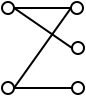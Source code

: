 <?xml version="1.0" encoding="UTF-8"?>
<dia:diagram xmlns:dia="http://www.lysator.liu.se/~alla/dia/">
  <dia:layer name="Hintergrund" visible="true">
    <dia:object type="Standard - Ellipse" version="0" id="O0">
      <dia:attribute name="obj_pos">
        <dia:point val="9.7,9.2"/>
      </dia:attribute>
      <dia:attribute name="obj_bb">
        <dia:rectangle val="9.65,9.15;10.35,9.85"/>
      </dia:attribute>
      <dia:attribute name="elem_corner">
        <dia:point val="9.7,9.2"/>
      </dia:attribute>
      <dia:attribute name="elem_width">
        <dia:real val="0.6"/>
      </dia:attribute>
      <dia:attribute name="elem_height">
        <dia:real val="0.6"/>
      </dia:attribute>
    </dia:object>
    <dia:object type="Standard - Ellipse" version="0" id="O1">
      <dia:attribute name="obj_pos">
        <dia:point val="9.7,13.2"/>
      </dia:attribute>
      <dia:attribute name="obj_bb">
        <dia:rectangle val="9.65,13.15;10.35,13.85"/>
      </dia:attribute>
      <dia:attribute name="elem_corner">
        <dia:point val="9.7,13.2"/>
      </dia:attribute>
      <dia:attribute name="elem_width">
        <dia:real val="0.6"/>
      </dia:attribute>
      <dia:attribute name="elem_height">
        <dia:real val="0.6"/>
      </dia:attribute>
    </dia:object>
    <dia:object type="Standard - Ellipse" version="0" id="O2">
      <dia:attribute name="obj_pos">
        <dia:point val="13.15,9.2"/>
      </dia:attribute>
      <dia:attribute name="obj_bb">
        <dia:rectangle val="13.1,9.15;13.8,9.85"/>
      </dia:attribute>
      <dia:attribute name="elem_corner">
        <dia:point val="13.15,9.2"/>
      </dia:attribute>
      <dia:attribute name="elem_width">
        <dia:real val="0.6"/>
      </dia:attribute>
      <dia:attribute name="elem_height">
        <dia:real val="0.6"/>
      </dia:attribute>
    </dia:object>
    <dia:object type="Standard - Ellipse" version="0" id="O3">
      <dia:attribute name="obj_pos">
        <dia:point val="13.2,11.2"/>
      </dia:attribute>
      <dia:attribute name="obj_bb">
        <dia:rectangle val="13.15,11.15;13.85,11.85"/>
      </dia:attribute>
      <dia:attribute name="elem_corner">
        <dia:point val="13.2,11.2"/>
      </dia:attribute>
      <dia:attribute name="elem_width">
        <dia:real val="0.6"/>
      </dia:attribute>
      <dia:attribute name="elem_height">
        <dia:real val="0.6"/>
      </dia:attribute>
    </dia:object>
    <dia:object type="Standard - Ellipse" version="0" id="O4">
      <dia:attribute name="obj_pos">
        <dia:point val="13.2,13.2"/>
      </dia:attribute>
      <dia:attribute name="obj_bb">
        <dia:rectangle val="13.15,13.15;13.85,13.85"/>
      </dia:attribute>
      <dia:attribute name="elem_corner">
        <dia:point val="13.2,13.2"/>
      </dia:attribute>
      <dia:attribute name="elem_width">
        <dia:real val="0.6"/>
      </dia:attribute>
      <dia:attribute name="elem_height">
        <dia:real val="0.6"/>
      </dia:attribute>
    </dia:object>
    <dia:object type="Standard - Line" version="0" id="O5">
      <dia:attribute name="obj_pos">
        <dia:point val="10.3,9.5"/>
      </dia:attribute>
      <dia:attribute name="obj_bb">
        <dia:rectangle val="10.25,9.45;13.2,9.55"/>
      </dia:attribute>
      <dia:attribute name="conn_endpoints">
        <dia:point val="10.3,9.5"/>
        <dia:point val="13.15,9.5"/>
      </dia:attribute>
      <dia:attribute name="numcp">
        <dia:int val="1"/>
      </dia:attribute>
      <dia:connections>
        <dia:connection handle="0" to="O0" connection="4"/>
        <dia:connection handle="1" to="O2" connection="3"/>
      </dia:connections>
    </dia:object>
    <dia:object type="Standard - Line" version="0" id="O6">
      <dia:attribute name="obj_pos">
        <dia:point val="10.3,9.5"/>
      </dia:attribute>
      <dia:attribute name="obj_bb">
        <dia:rectangle val="10.23,9.43;13.27,11.569"/>
      </dia:attribute>
      <dia:attribute name="conn_endpoints">
        <dia:point val="10.3,9.5"/>
        <dia:point val="13.2,11.5"/>
      </dia:attribute>
      <dia:attribute name="numcp">
        <dia:int val="1"/>
      </dia:attribute>
      <dia:connections>
        <dia:connection handle="0" to="O0" connection="4"/>
        <dia:connection handle="1" to="O3" connection="3"/>
      </dia:connections>
    </dia:object>
    <dia:object type="Standard - Line" version="0" id="O7">
      <dia:attribute name="obj_pos">
        <dia:point val="10.3,13.5"/>
      </dia:attribute>
      <dia:attribute name="obj_bb">
        <dia:rectangle val="10.23,9.43;13.22,13.57"/>
      </dia:attribute>
      <dia:attribute name="conn_endpoints">
        <dia:point val="10.3,13.5"/>
        <dia:point val="13.15,9.5"/>
      </dia:attribute>
      <dia:attribute name="numcp">
        <dia:int val="1"/>
      </dia:attribute>
      <dia:connections>
        <dia:connection handle="0" to="O1" connection="4"/>
        <dia:connection handle="1" to="O2" connection="3"/>
      </dia:connections>
    </dia:object>
    <dia:object type="Standard - Line" version="0" id="O8">
      <dia:attribute name="obj_pos">
        <dia:point val="10.3,13.5"/>
      </dia:attribute>
      <dia:attribute name="obj_bb">
        <dia:rectangle val="10.25,13.45;13.25,13.55"/>
      </dia:attribute>
      <dia:attribute name="conn_endpoints">
        <dia:point val="10.3,13.5"/>
        <dia:point val="13.2,13.5"/>
      </dia:attribute>
      <dia:attribute name="numcp">
        <dia:int val="1"/>
      </dia:attribute>
      <dia:connections>
        <dia:connection handle="0" to="O1" connection="4"/>
        <dia:connection handle="1" to="O4" connection="3"/>
      </dia:connections>
    </dia:object>
  </dia:layer>
</dia:diagram>
